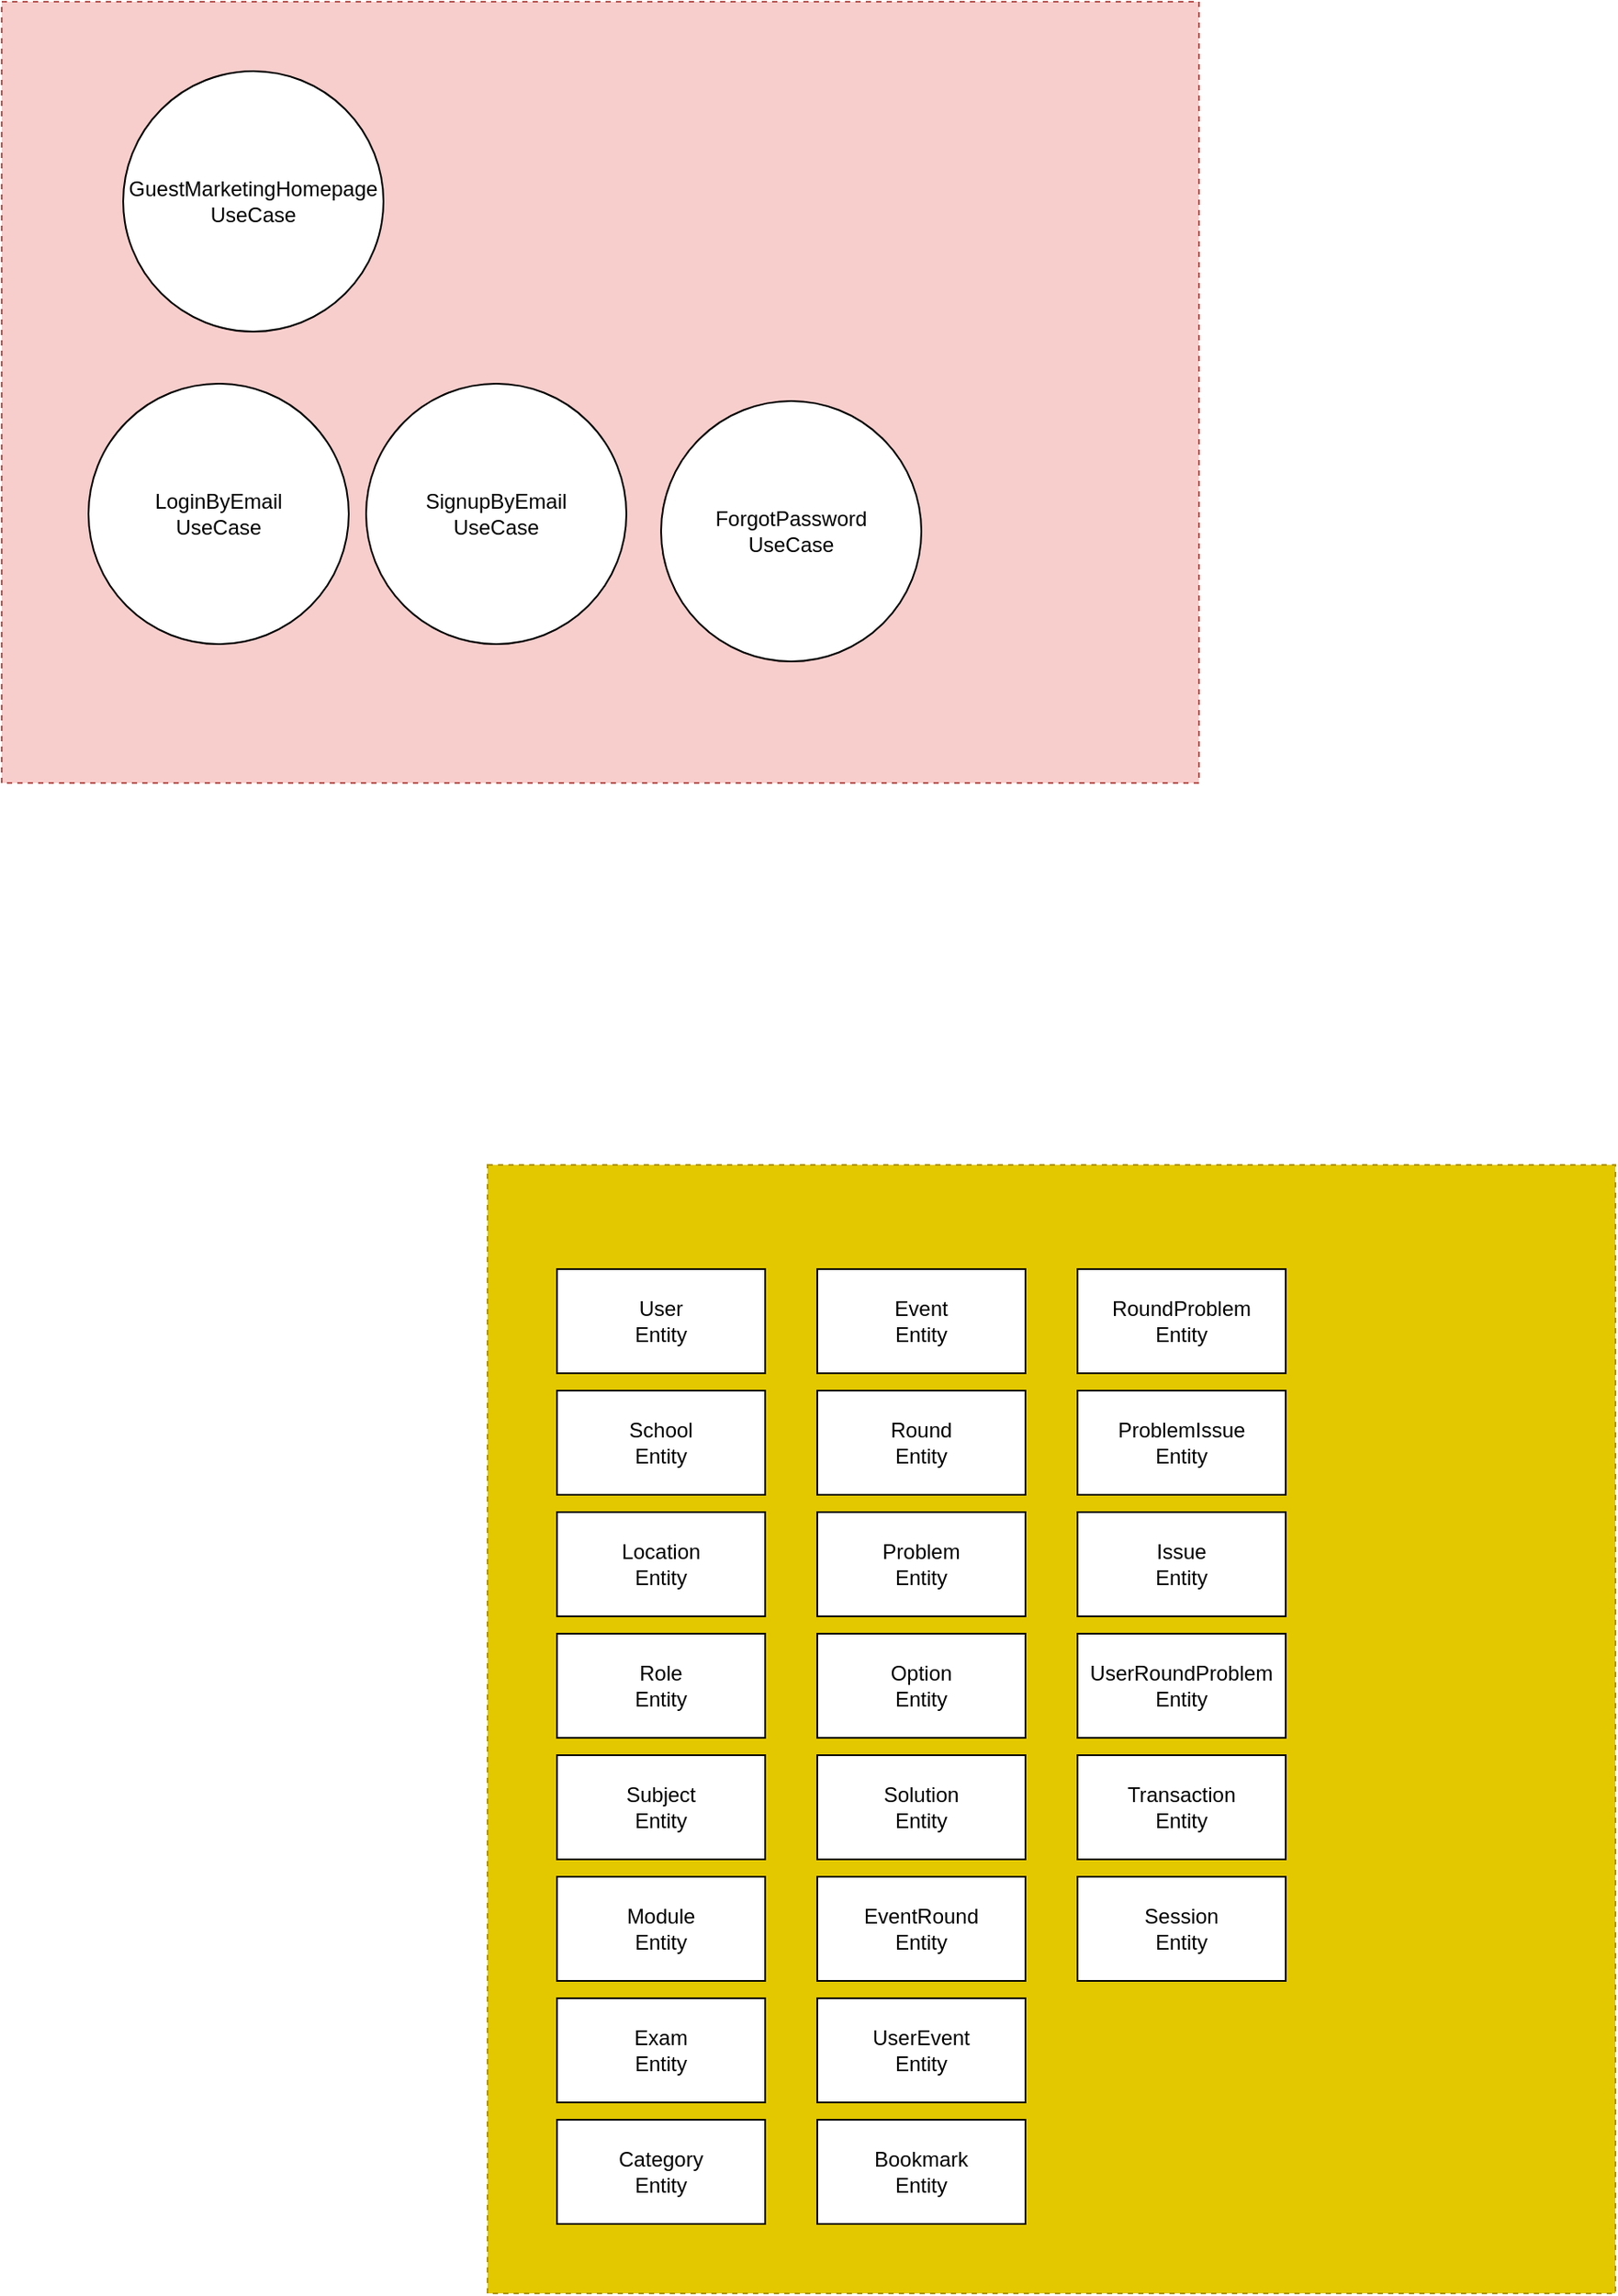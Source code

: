 <mxfile version="22.1.11" type="github">
  <diagram name="Page-1" id="u5YkhigBfSJe9aOL3ie4">
    <mxGraphModel dx="2280" dy="823" grid="1" gridSize="10" guides="1" tooltips="1" connect="1" arrows="1" fold="1" page="1" pageScale="1" pageWidth="850" pageHeight="1100" math="0" shadow="0">
      <root>
        <mxCell id="0" />
        <mxCell id="1" parent="0" />
        <mxCell id="C1-hKXSroPPRrKIY44wA-2" value="" style="rounded=0;whiteSpace=wrap;html=1;fillColor=#f8cecc;strokeColor=#b85450;dashed=1;" parent="1" vertex="1">
          <mxGeometry x="100" y="290" width="690" height="450" as="geometry" />
        </mxCell>
        <mxCell id="C1-hKXSroPPRrKIY44wA-1" value="&lt;div&gt;LoginByEmail&lt;/div&gt;&lt;div&gt;UseCase&lt;br&gt;&lt;/div&gt;" style="ellipse;whiteSpace=wrap;html=1;" parent="1" vertex="1">
          <mxGeometry x="150" y="510" width="150" height="150" as="geometry" />
        </mxCell>
        <mxCell id="C1-hKXSroPPRrKIY44wA-3" value="&lt;div&gt;SignupByEmail&lt;/div&gt;&lt;div&gt;UseCase&lt;br&gt;&lt;/div&gt;" style="ellipse;whiteSpace=wrap;html=1;" parent="1" vertex="1">
          <mxGeometry x="310" y="510" width="150" height="150" as="geometry" />
        </mxCell>
        <mxCell id="C1-hKXSroPPRrKIY44wA-4" value="&lt;div&gt;ForgotPassword&lt;/div&gt;&lt;div&gt;UseCase&lt;br&gt;&lt;/div&gt;" style="ellipse;whiteSpace=wrap;html=1;" parent="1" vertex="1">
          <mxGeometry x="480" y="520" width="150" height="150" as="geometry" />
        </mxCell>
        <mxCell id="C1-hKXSroPPRrKIY44wA-5" value="GuestMarketingHomepage&lt;br&gt;&lt;div&gt;UseCase&lt;/div&gt;" style="ellipse;whiteSpace=wrap;html=1;" parent="1" vertex="1">
          <mxGeometry x="170" y="330" width="150" height="150" as="geometry" />
        </mxCell>
        <mxCell id="C1-hKXSroPPRrKIY44wA-6" value="" style="whiteSpace=wrap;html=1;aspect=fixed;fillColor=#e3c800;fontColor=#000000;strokeColor=#B09500;dashed=1;" parent="1" vertex="1">
          <mxGeometry x="380" y="960" width="650" height="650" as="geometry" />
        </mxCell>
        <mxCell id="C1-hKXSroPPRrKIY44wA-7" value="&lt;div&gt;User&lt;/div&gt;&lt;div&gt;Entity&lt;/div&gt;" style="rounded=0;whiteSpace=wrap;html=1;" parent="1" vertex="1">
          <mxGeometry x="420" y="1020" width="120" height="60" as="geometry" />
        </mxCell>
        <mxCell id="GRUsJOnXogXTp4z3JZw1-1" value="&lt;div&gt;School&lt;/div&gt;&lt;div&gt;Entity&lt;/div&gt;" style="rounded=0;whiteSpace=wrap;html=1;" vertex="1" parent="1">
          <mxGeometry x="420" y="1090" width="120" height="60" as="geometry" />
        </mxCell>
        <mxCell id="GRUsJOnXogXTp4z3JZw1-2" value="&lt;div&gt;Location&lt;/div&gt;&lt;div&gt;Entity&lt;/div&gt;" style="rounded=0;whiteSpace=wrap;html=1;" vertex="1" parent="1">
          <mxGeometry x="420" y="1160" width="120" height="60" as="geometry" />
        </mxCell>
        <mxCell id="GRUsJOnXogXTp4z3JZw1-3" value="&lt;div&gt;Role&lt;/div&gt;&lt;div&gt;Entity&lt;/div&gt;" style="rounded=0;whiteSpace=wrap;html=1;" vertex="1" parent="1">
          <mxGeometry x="420" y="1230" width="120" height="60" as="geometry" />
        </mxCell>
        <mxCell id="GRUsJOnXogXTp4z3JZw1-4" value="&lt;div&gt;Subject&lt;/div&gt;&lt;div&gt;Entity&lt;br&gt;&lt;/div&gt;" style="rounded=0;whiteSpace=wrap;html=1;" vertex="1" parent="1">
          <mxGeometry x="420" y="1300" width="120" height="60" as="geometry" />
        </mxCell>
        <mxCell id="GRUsJOnXogXTp4z3JZw1-5" value="&lt;div&gt;Module&lt;/div&gt;&lt;div&gt;Entity&lt;br&gt;&lt;/div&gt;" style="rounded=0;whiteSpace=wrap;html=1;" vertex="1" parent="1">
          <mxGeometry x="420" y="1370" width="120" height="60" as="geometry" />
        </mxCell>
        <mxCell id="GRUsJOnXogXTp4z3JZw1-6" value="&lt;div&gt;Exam&lt;/div&gt;&lt;div&gt;Entity&lt;br&gt;&lt;/div&gt;" style="rounded=0;whiteSpace=wrap;html=1;" vertex="1" parent="1">
          <mxGeometry x="420" y="1440" width="120" height="60" as="geometry" />
        </mxCell>
        <mxCell id="GRUsJOnXogXTp4z3JZw1-7" value="&lt;div&gt;Category&lt;/div&gt;&lt;div&gt;Entity&lt;br&gt;&lt;/div&gt;" style="rounded=0;whiteSpace=wrap;html=1;" vertex="1" parent="1">
          <mxGeometry x="420" y="1510" width="120" height="60" as="geometry" />
        </mxCell>
        <mxCell id="GRUsJOnXogXTp4z3JZw1-8" value="&lt;div&gt;Event&lt;/div&gt;&lt;div&gt;Entity&lt;br&gt;&lt;/div&gt;" style="rounded=0;whiteSpace=wrap;html=1;" vertex="1" parent="1">
          <mxGeometry x="570" y="1020" width="120" height="60" as="geometry" />
        </mxCell>
        <mxCell id="GRUsJOnXogXTp4z3JZw1-9" value="&lt;div&gt;Round&lt;/div&gt;&lt;div&gt;Entity&lt;br&gt;&lt;/div&gt;" style="rounded=0;whiteSpace=wrap;html=1;" vertex="1" parent="1">
          <mxGeometry x="570" y="1090" width="120" height="60" as="geometry" />
        </mxCell>
        <mxCell id="GRUsJOnXogXTp4z3JZw1-10" value="&lt;div&gt;Problem&lt;/div&gt;&lt;div&gt;Entity&lt;br&gt;&lt;/div&gt;" style="rounded=0;whiteSpace=wrap;html=1;" vertex="1" parent="1">
          <mxGeometry x="570" y="1160" width="120" height="60" as="geometry" />
        </mxCell>
        <mxCell id="GRUsJOnXogXTp4z3JZw1-11" value="&lt;div&gt;Option&lt;/div&gt;&lt;div&gt;Entity&lt;br&gt;&lt;/div&gt;" style="rounded=0;whiteSpace=wrap;html=1;" vertex="1" parent="1">
          <mxGeometry x="570" y="1230" width="120" height="60" as="geometry" />
        </mxCell>
        <mxCell id="GRUsJOnXogXTp4z3JZw1-12" value="&lt;div&gt;Solution&lt;/div&gt;&lt;div&gt;Entity&lt;br&gt;&lt;/div&gt;" style="rounded=0;whiteSpace=wrap;html=1;" vertex="1" parent="1">
          <mxGeometry x="570" y="1300" width="120" height="60" as="geometry" />
        </mxCell>
        <mxCell id="GRUsJOnXogXTp4z3JZw1-13" value="&lt;div&gt;EventRound&lt;/div&gt;&lt;div&gt;Entity&lt;br&gt;&lt;/div&gt;" style="rounded=0;whiteSpace=wrap;html=1;" vertex="1" parent="1">
          <mxGeometry x="570" y="1370" width="120" height="60" as="geometry" />
        </mxCell>
        <mxCell id="GRUsJOnXogXTp4z3JZw1-14" value="&lt;div&gt;UserEvent&lt;/div&gt;&lt;div&gt;Entity&lt;br&gt;&lt;/div&gt;" style="rounded=0;whiteSpace=wrap;html=1;" vertex="1" parent="1">
          <mxGeometry x="570" y="1440" width="120" height="60" as="geometry" />
        </mxCell>
        <mxCell id="GRUsJOnXogXTp4z3JZw1-15" value="&lt;div&gt;Bookmark&lt;/div&gt;&lt;div&gt;Entity&lt;br&gt;&lt;/div&gt;" style="rounded=0;whiteSpace=wrap;html=1;" vertex="1" parent="1">
          <mxGeometry x="570" y="1510" width="120" height="60" as="geometry" />
        </mxCell>
        <mxCell id="GRUsJOnXogXTp4z3JZw1-16" value="&lt;div&gt;RoundProblem&lt;/div&gt;&lt;div&gt;Entity&lt;br&gt;&lt;/div&gt;" style="rounded=0;whiteSpace=wrap;html=1;" vertex="1" parent="1">
          <mxGeometry x="720" y="1020" width="120" height="60" as="geometry" />
        </mxCell>
        <mxCell id="GRUsJOnXogXTp4z3JZw1-17" value="&lt;div&gt;ProblemIssue&lt;/div&gt;&lt;div&gt;Entity&lt;br&gt;&lt;/div&gt;" style="rounded=0;whiteSpace=wrap;html=1;" vertex="1" parent="1">
          <mxGeometry x="720" y="1090" width="120" height="60" as="geometry" />
        </mxCell>
        <mxCell id="GRUsJOnXogXTp4z3JZw1-18" value="&lt;div&gt;Issue&lt;/div&gt;&lt;div&gt;Entity&lt;br&gt;&lt;/div&gt;" style="rounded=0;whiteSpace=wrap;html=1;" vertex="1" parent="1">
          <mxGeometry x="720" y="1160" width="120" height="60" as="geometry" />
        </mxCell>
        <mxCell id="GRUsJOnXogXTp4z3JZw1-19" value="&lt;div&gt;UserRoundProblem&lt;/div&gt;&lt;div&gt;Entity&lt;br&gt;&lt;/div&gt;" style="rounded=0;whiteSpace=wrap;html=1;" vertex="1" parent="1">
          <mxGeometry x="720" y="1230" width="120" height="60" as="geometry" />
        </mxCell>
        <mxCell id="GRUsJOnXogXTp4z3JZw1-20" value="&lt;div&gt;Transaction&lt;/div&gt;&lt;div&gt;Entity&lt;br&gt;&lt;/div&gt;" style="rounded=0;whiteSpace=wrap;html=1;" vertex="1" parent="1">
          <mxGeometry x="720" y="1300" width="120" height="60" as="geometry" />
        </mxCell>
        <mxCell id="GRUsJOnXogXTp4z3JZw1-21" value="&lt;div&gt;Session&lt;/div&gt;&lt;div&gt;Entity&lt;br&gt;&lt;/div&gt;" style="rounded=0;whiteSpace=wrap;html=1;" vertex="1" parent="1">
          <mxGeometry x="720" y="1370" width="120" height="60" as="geometry" />
        </mxCell>
      </root>
    </mxGraphModel>
  </diagram>
</mxfile>
